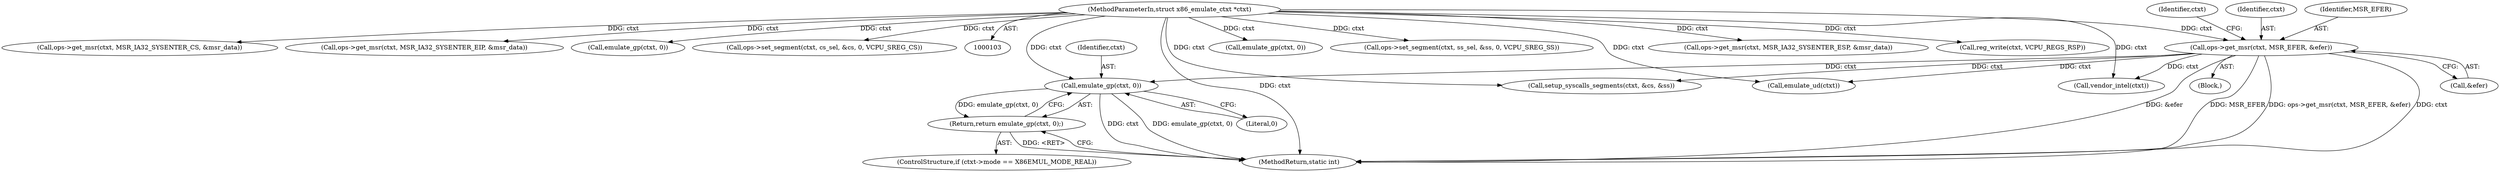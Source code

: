 digraph "0_linux_f3747379accba8e95d70cec0eae0582c8c182050@pointer" {
"1000133" [label="(Call,emulate_gp(ctxt, 0))"];
"1000121" [label="(Call,ops->get_msr(ctxt, MSR_EFER, &efer))"];
"1000104" [label="(MethodParameterIn,struct x86_emulate_ctxt *ctxt)"];
"1000132" [label="(Return,return emulate_gp(ctxt, 0);)"];
"1000161" [label="(Call,setup_syscalls_segments(ctxt, &cs, &ss))"];
"1000104" [label="(MethodParameterIn,struct x86_emulate_ctxt *ctxt)"];
"1000195" [label="(Call,emulate_gp(ctxt, 0))"];
"1000253" [label="(Call,ops->set_segment(ctxt, ss_sel, &ss, 0, VCPU_SREG_SS))"];
"1000270" [label="(Call,ops->get_msr(ctxt, MSR_IA32_SYSENTER_ESP, &msr_data))"];
"1000122" [label="(Identifier,ctxt)"];
"1000123" [label="(Identifier,MSR_EFER)"];
"1000151" [label="(Call,emulate_ud(ctxt))"];
"1000277" [label="(Call,reg_write(ctxt, VCPU_REGS_RSP))"];
"1000129" [label="(Identifier,ctxt)"];
"1000167" [label="(Call,ops->get_msr(ctxt, MSR_IA32_SYSENTER_CS, &msr_data))"];
"1000260" [label="(Call,ops->get_msr(ctxt, MSR_IA32_SYSENTER_EIP, &msr_data))"];
"1000126" [label="(ControlStructure,if (ctxt->mode == X86EMUL_MODE_REAL))"];
"1000124" [label="(Call,&efer)"];
"1000148" [label="(Call,vendor_intel(ctxt))"];
"1000185" [label="(Call,emulate_gp(ctxt, 0))"];
"1000134" [label="(Identifier,ctxt)"];
"1000121" [label="(Call,ops->get_msr(ctxt, MSR_EFER, &efer))"];
"1000283" [label="(MethodReturn,static int)"];
"1000132" [label="(Return,return emulate_gp(ctxt, 0);)"];
"1000135" [label="(Literal,0)"];
"1000133" [label="(Call,emulate_gp(ctxt, 0))"];
"1000105" [label="(Block,)"];
"1000246" [label="(Call,ops->set_segment(ctxt, cs_sel, &cs, 0, VCPU_SREG_CS))"];
"1000133" -> "1000132"  [label="AST: "];
"1000133" -> "1000135"  [label="CFG: "];
"1000134" -> "1000133"  [label="AST: "];
"1000135" -> "1000133"  [label="AST: "];
"1000132" -> "1000133"  [label="CFG: "];
"1000133" -> "1000283"  [label="DDG: ctxt"];
"1000133" -> "1000283"  [label="DDG: emulate_gp(ctxt, 0)"];
"1000133" -> "1000132"  [label="DDG: emulate_gp(ctxt, 0)"];
"1000121" -> "1000133"  [label="DDG: ctxt"];
"1000104" -> "1000133"  [label="DDG: ctxt"];
"1000121" -> "1000105"  [label="AST: "];
"1000121" -> "1000124"  [label="CFG: "];
"1000122" -> "1000121"  [label="AST: "];
"1000123" -> "1000121"  [label="AST: "];
"1000124" -> "1000121"  [label="AST: "];
"1000129" -> "1000121"  [label="CFG: "];
"1000121" -> "1000283"  [label="DDG: MSR_EFER"];
"1000121" -> "1000283"  [label="DDG: ops->get_msr(ctxt, MSR_EFER, &efer)"];
"1000121" -> "1000283"  [label="DDG: ctxt"];
"1000121" -> "1000283"  [label="DDG: &efer"];
"1000104" -> "1000121"  [label="DDG: ctxt"];
"1000121" -> "1000148"  [label="DDG: ctxt"];
"1000121" -> "1000151"  [label="DDG: ctxt"];
"1000121" -> "1000161"  [label="DDG: ctxt"];
"1000104" -> "1000103"  [label="AST: "];
"1000104" -> "1000283"  [label="DDG: ctxt"];
"1000104" -> "1000148"  [label="DDG: ctxt"];
"1000104" -> "1000151"  [label="DDG: ctxt"];
"1000104" -> "1000161"  [label="DDG: ctxt"];
"1000104" -> "1000167"  [label="DDG: ctxt"];
"1000104" -> "1000185"  [label="DDG: ctxt"];
"1000104" -> "1000195"  [label="DDG: ctxt"];
"1000104" -> "1000246"  [label="DDG: ctxt"];
"1000104" -> "1000253"  [label="DDG: ctxt"];
"1000104" -> "1000260"  [label="DDG: ctxt"];
"1000104" -> "1000270"  [label="DDG: ctxt"];
"1000104" -> "1000277"  [label="DDG: ctxt"];
"1000132" -> "1000126"  [label="AST: "];
"1000283" -> "1000132"  [label="CFG: "];
"1000132" -> "1000283"  [label="DDG: <RET>"];
}
